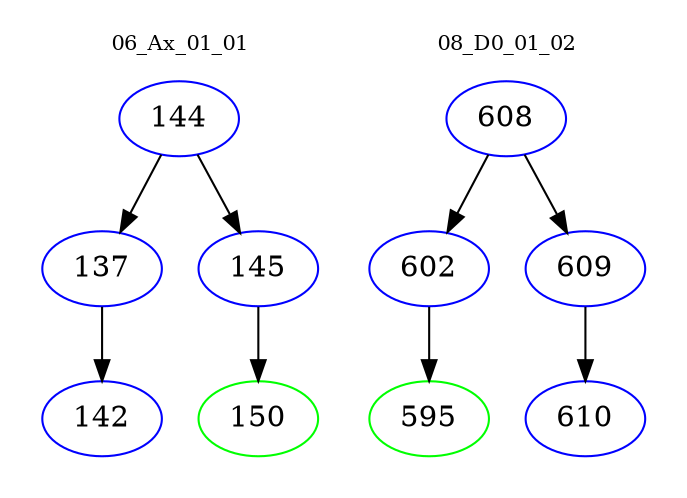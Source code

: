 digraph{
subgraph cluster_0 {
color = white
label = "06_Ax_01_01";
fontsize=10;
T0_144 [label="144", color="blue"]
T0_144 -> T0_137 [color="black"]
T0_137 [label="137", color="blue"]
T0_137 -> T0_142 [color="black"]
T0_142 [label="142", color="blue"]
T0_144 -> T0_145 [color="black"]
T0_145 [label="145", color="blue"]
T0_145 -> T0_150 [color="black"]
T0_150 [label="150", color="green"]
}
subgraph cluster_1 {
color = white
label = "08_D0_01_02";
fontsize=10;
T1_608 [label="608", color="blue"]
T1_608 -> T1_602 [color="black"]
T1_602 [label="602", color="blue"]
T1_602 -> T1_595 [color="black"]
T1_595 [label="595", color="green"]
T1_608 -> T1_609 [color="black"]
T1_609 [label="609", color="blue"]
T1_609 -> T1_610 [color="black"]
T1_610 [label="610", color="blue"]
}
}

